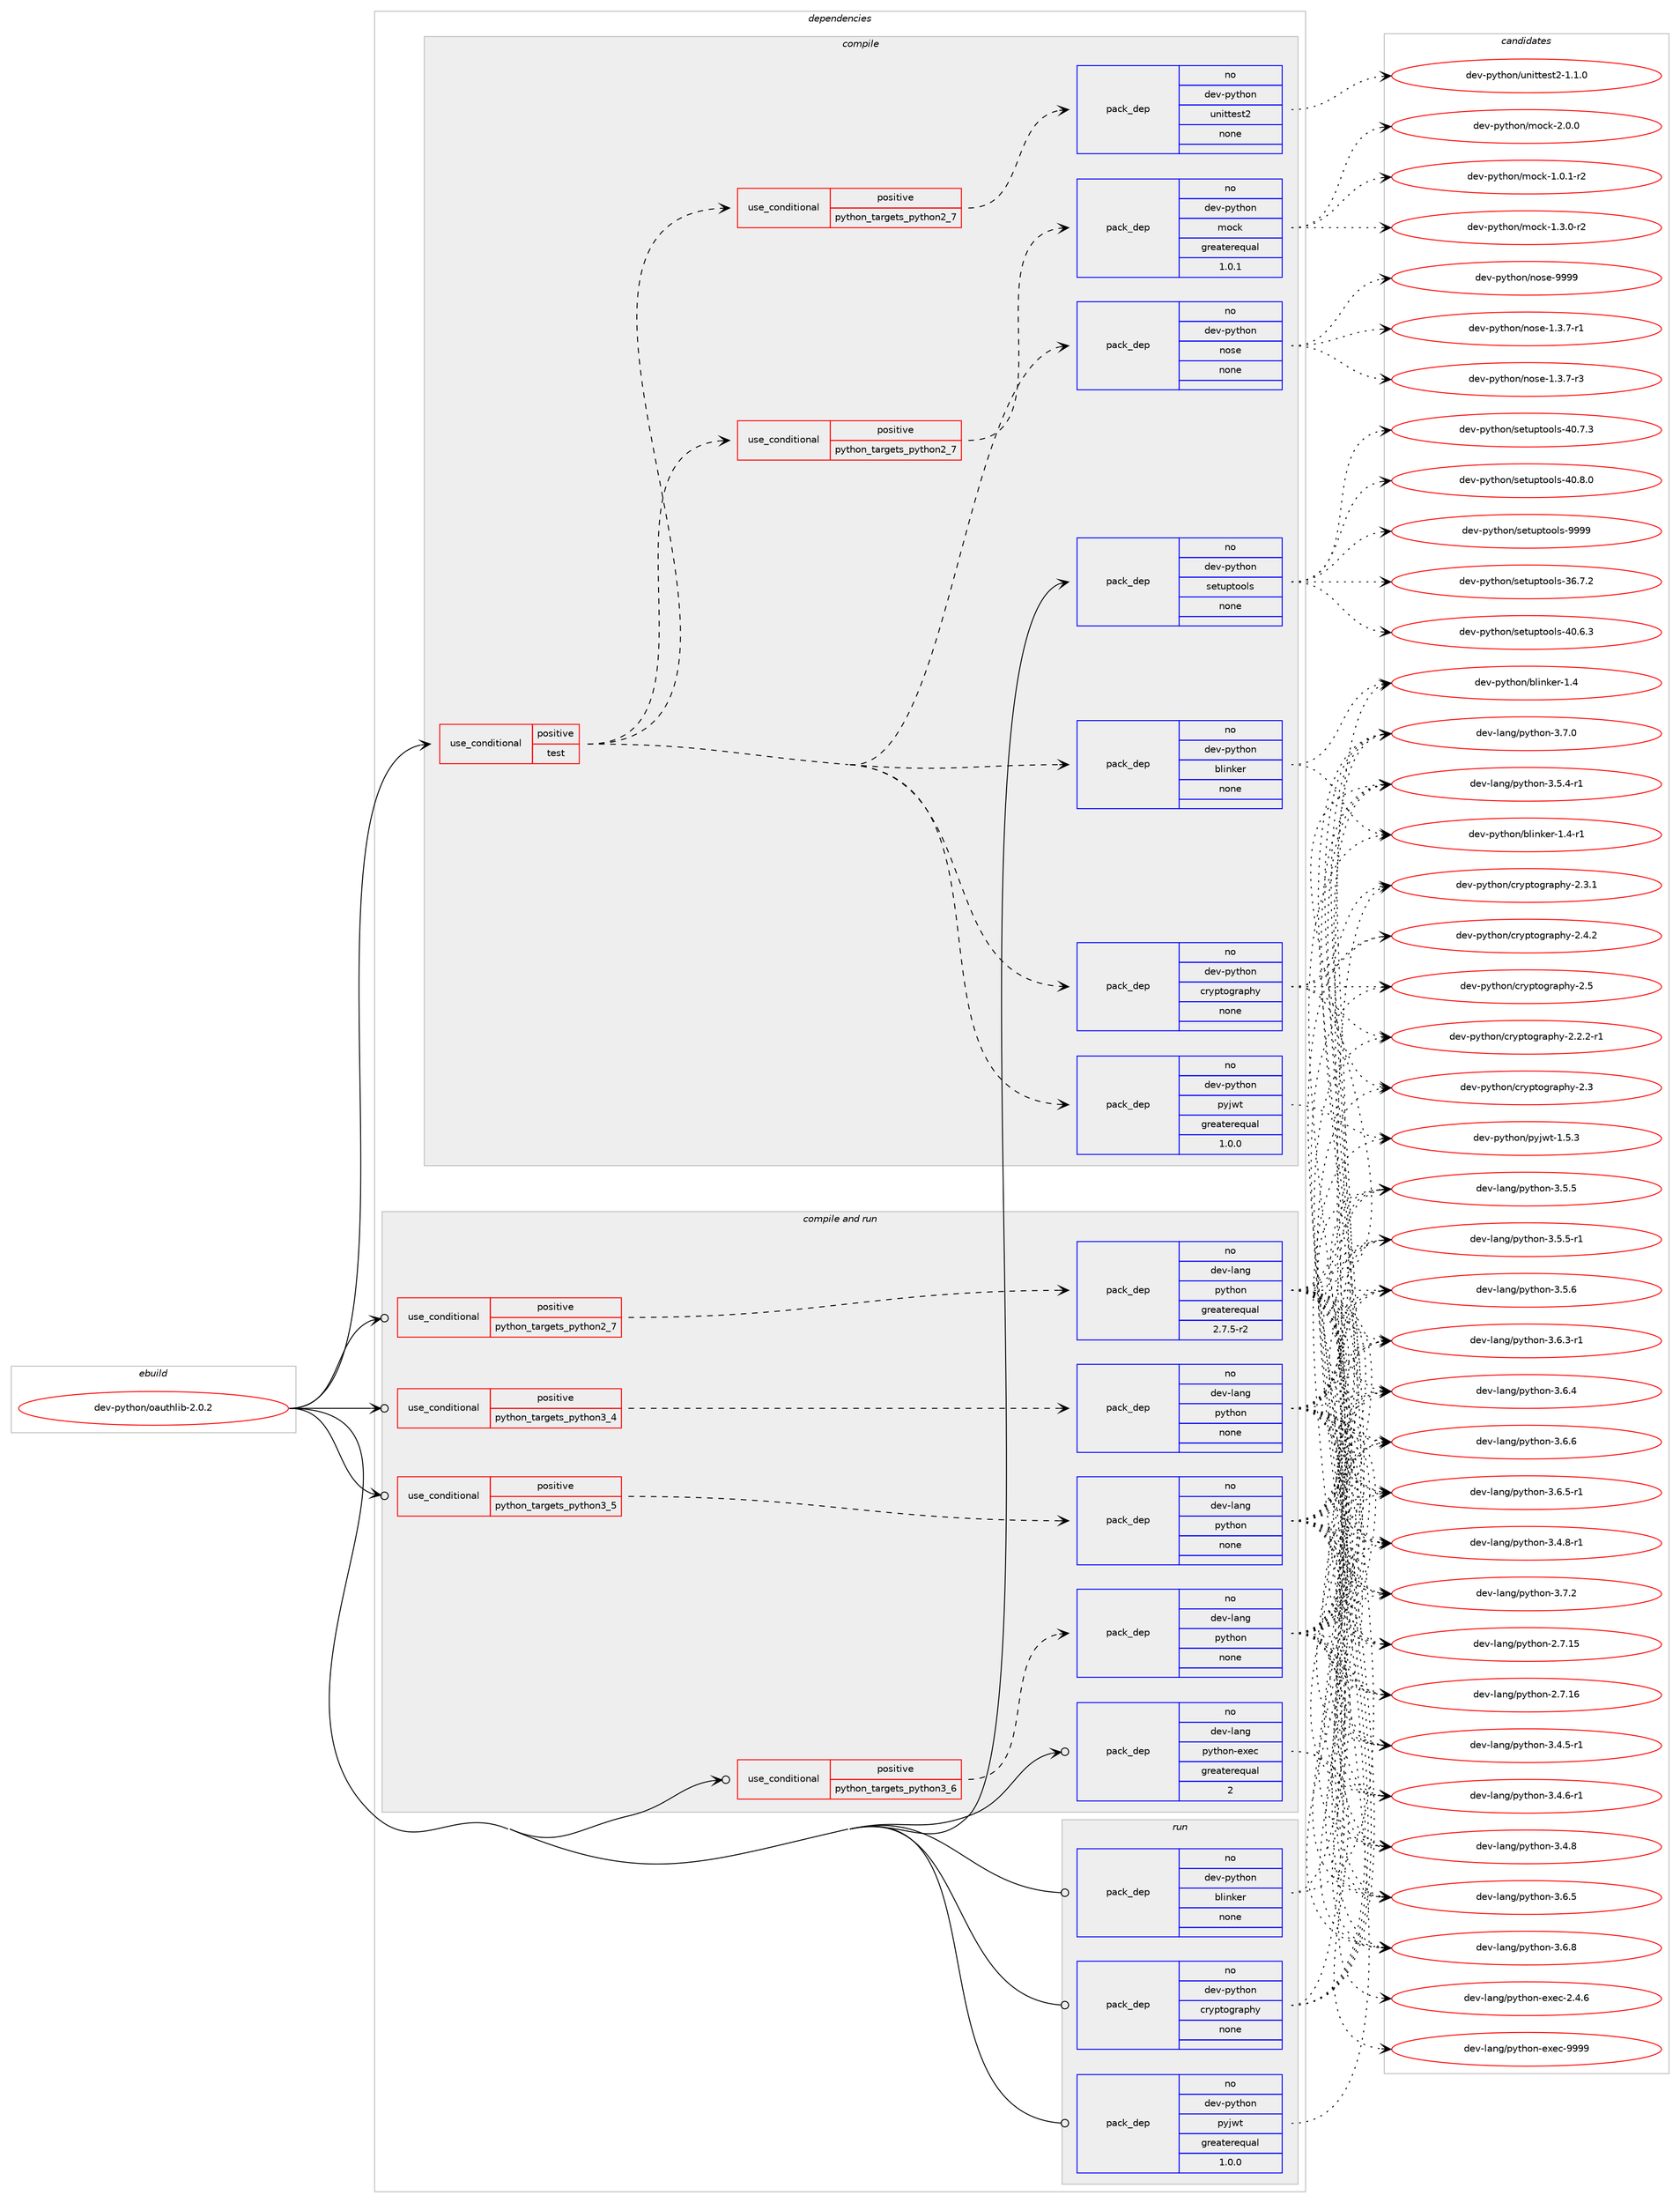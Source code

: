 digraph prolog {

# *************
# Graph options
# *************

newrank=true;
concentrate=true;
compound=true;
graph [rankdir=LR,fontname=Helvetica,fontsize=10,ranksep=1.5];#, ranksep=2.5, nodesep=0.2];
edge  [arrowhead=vee];
node  [fontname=Helvetica,fontsize=10];

# **********
# The ebuild
# **********

subgraph cluster_leftcol {
color=gray;
rank=same;
label=<<i>ebuild</i>>;
id [label="dev-python/oauthlib-2.0.2", color=red, width=4, href="../dev-python/oauthlib-2.0.2.svg"];
}

# ****************
# The dependencies
# ****************

subgraph cluster_midcol {
color=gray;
label=<<i>dependencies</i>>;
subgraph cluster_compile {
fillcolor="#eeeeee";
style=filled;
label=<<i>compile</i>>;
subgraph cond378467 {
dependency1421733 [label=<<TABLE BORDER="0" CELLBORDER="1" CELLSPACING="0" CELLPADDING="4"><TR><TD ROWSPAN="3" CELLPADDING="10">use_conditional</TD></TR><TR><TD>positive</TD></TR><TR><TD>test</TD></TR></TABLE>>, shape=none, color=red];
subgraph pack1019989 {
dependency1421734 [label=<<TABLE BORDER="0" CELLBORDER="1" CELLSPACING="0" CELLPADDING="4" WIDTH="220"><TR><TD ROWSPAN="6" CELLPADDING="30">pack_dep</TD></TR><TR><TD WIDTH="110">no</TD></TR><TR><TD>dev-python</TD></TR><TR><TD>pyjwt</TD></TR><TR><TD>greaterequal</TD></TR><TR><TD>1.0.0</TD></TR></TABLE>>, shape=none, color=blue];
}
dependency1421733:e -> dependency1421734:w [weight=20,style="dashed",arrowhead="vee"];
subgraph pack1019990 {
dependency1421735 [label=<<TABLE BORDER="0" CELLBORDER="1" CELLSPACING="0" CELLPADDING="4" WIDTH="220"><TR><TD ROWSPAN="6" CELLPADDING="30">pack_dep</TD></TR><TR><TD WIDTH="110">no</TD></TR><TR><TD>dev-python</TD></TR><TR><TD>blinker</TD></TR><TR><TD>none</TD></TR><TR><TD></TD></TR></TABLE>>, shape=none, color=blue];
}
dependency1421733:e -> dependency1421735:w [weight=20,style="dashed",arrowhead="vee"];
subgraph pack1019991 {
dependency1421736 [label=<<TABLE BORDER="0" CELLBORDER="1" CELLSPACING="0" CELLPADDING="4" WIDTH="220"><TR><TD ROWSPAN="6" CELLPADDING="30">pack_dep</TD></TR><TR><TD WIDTH="110">no</TD></TR><TR><TD>dev-python</TD></TR><TR><TD>cryptography</TD></TR><TR><TD>none</TD></TR><TR><TD></TD></TR></TABLE>>, shape=none, color=blue];
}
dependency1421733:e -> dependency1421736:w [weight=20,style="dashed",arrowhead="vee"];
subgraph pack1019992 {
dependency1421737 [label=<<TABLE BORDER="0" CELLBORDER="1" CELLSPACING="0" CELLPADDING="4" WIDTH="220"><TR><TD ROWSPAN="6" CELLPADDING="30">pack_dep</TD></TR><TR><TD WIDTH="110">no</TD></TR><TR><TD>dev-python</TD></TR><TR><TD>nose</TD></TR><TR><TD>none</TD></TR><TR><TD></TD></TR></TABLE>>, shape=none, color=blue];
}
dependency1421733:e -> dependency1421737:w [weight=20,style="dashed",arrowhead="vee"];
subgraph cond378468 {
dependency1421738 [label=<<TABLE BORDER="0" CELLBORDER="1" CELLSPACING="0" CELLPADDING="4"><TR><TD ROWSPAN="3" CELLPADDING="10">use_conditional</TD></TR><TR><TD>positive</TD></TR><TR><TD>python_targets_python2_7</TD></TR></TABLE>>, shape=none, color=red];
subgraph pack1019993 {
dependency1421739 [label=<<TABLE BORDER="0" CELLBORDER="1" CELLSPACING="0" CELLPADDING="4" WIDTH="220"><TR><TD ROWSPAN="6" CELLPADDING="30">pack_dep</TD></TR><TR><TD WIDTH="110">no</TD></TR><TR><TD>dev-python</TD></TR><TR><TD>mock</TD></TR><TR><TD>greaterequal</TD></TR><TR><TD>1.0.1</TD></TR></TABLE>>, shape=none, color=blue];
}
dependency1421738:e -> dependency1421739:w [weight=20,style="dashed",arrowhead="vee"];
}
dependency1421733:e -> dependency1421738:w [weight=20,style="dashed",arrowhead="vee"];
subgraph cond378469 {
dependency1421740 [label=<<TABLE BORDER="0" CELLBORDER="1" CELLSPACING="0" CELLPADDING="4"><TR><TD ROWSPAN="3" CELLPADDING="10">use_conditional</TD></TR><TR><TD>positive</TD></TR><TR><TD>python_targets_python2_7</TD></TR></TABLE>>, shape=none, color=red];
subgraph pack1019994 {
dependency1421741 [label=<<TABLE BORDER="0" CELLBORDER="1" CELLSPACING="0" CELLPADDING="4" WIDTH="220"><TR><TD ROWSPAN="6" CELLPADDING="30">pack_dep</TD></TR><TR><TD WIDTH="110">no</TD></TR><TR><TD>dev-python</TD></TR><TR><TD>unittest2</TD></TR><TR><TD>none</TD></TR><TR><TD></TD></TR></TABLE>>, shape=none, color=blue];
}
dependency1421740:e -> dependency1421741:w [weight=20,style="dashed",arrowhead="vee"];
}
dependency1421733:e -> dependency1421740:w [weight=20,style="dashed",arrowhead="vee"];
}
id:e -> dependency1421733:w [weight=20,style="solid",arrowhead="vee"];
subgraph pack1019995 {
dependency1421742 [label=<<TABLE BORDER="0" CELLBORDER="1" CELLSPACING="0" CELLPADDING="4" WIDTH="220"><TR><TD ROWSPAN="6" CELLPADDING="30">pack_dep</TD></TR><TR><TD WIDTH="110">no</TD></TR><TR><TD>dev-python</TD></TR><TR><TD>setuptools</TD></TR><TR><TD>none</TD></TR><TR><TD></TD></TR></TABLE>>, shape=none, color=blue];
}
id:e -> dependency1421742:w [weight=20,style="solid",arrowhead="vee"];
}
subgraph cluster_compileandrun {
fillcolor="#eeeeee";
style=filled;
label=<<i>compile and run</i>>;
subgraph cond378470 {
dependency1421743 [label=<<TABLE BORDER="0" CELLBORDER="1" CELLSPACING="0" CELLPADDING="4"><TR><TD ROWSPAN="3" CELLPADDING="10">use_conditional</TD></TR><TR><TD>positive</TD></TR><TR><TD>python_targets_python2_7</TD></TR></TABLE>>, shape=none, color=red];
subgraph pack1019996 {
dependency1421744 [label=<<TABLE BORDER="0" CELLBORDER="1" CELLSPACING="0" CELLPADDING="4" WIDTH="220"><TR><TD ROWSPAN="6" CELLPADDING="30">pack_dep</TD></TR><TR><TD WIDTH="110">no</TD></TR><TR><TD>dev-lang</TD></TR><TR><TD>python</TD></TR><TR><TD>greaterequal</TD></TR><TR><TD>2.7.5-r2</TD></TR></TABLE>>, shape=none, color=blue];
}
dependency1421743:e -> dependency1421744:w [weight=20,style="dashed",arrowhead="vee"];
}
id:e -> dependency1421743:w [weight=20,style="solid",arrowhead="odotvee"];
subgraph cond378471 {
dependency1421745 [label=<<TABLE BORDER="0" CELLBORDER="1" CELLSPACING="0" CELLPADDING="4"><TR><TD ROWSPAN="3" CELLPADDING="10">use_conditional</TD></TR><TR><TD>positive</TD></TR><TR><TD>python_targets_python3_4</TD></TR></TABLE>>, shape=none, color=red];
subgraph pack1019997 {
dependency1421746 [label=<<TABLE BORDER="0" CELLBORDER="1" CELLSPACING="0" CELLPADDING="4" WIDTH="220"><TR><TD ROWSPAN="6" CELLPADDING="30">pack_dep</TD></TR><TR><TD WIDTH="110">no</TD></TR><TR><TD>dev-lang</TD></TR><TR><TD>python</TD></TR><TR><TD>none</TD></TR><TR><TD></TD></TR></TABLE>>, shape=none, color=blue];
}
dependency1421745:e -> dependency1421746:w [weight=20,style="dashed",arrowhead="vee"];
}
id:e -> dependency1421745:w [weight=20,style="solid",arrowhead="odotvee"];
subgraph cond378472 {
dependency1421747 [label=<<TABLE BORDER="0" CELLBORDER="1" CELLSPACING="0" CELLPADDING="4"><TR><TD ROWSPAN="3" CELLPADDING="10">use_conditional</TD></TR><TR><TD>positive</TD></TR><TR><TD>python_targets_python3_5</TD></TR></TABLE>>, shape=none, color=red];
subgraph pack1019998 {
dependency1421748 [label=<<TABLE BORDER="0" CELLBORDER="1" CELLSPACING="0" CELLPADDING="4" WIDTH="220"><TR><TD ROWSPAN="6" CELLPADDING="30">pack_dep</TD></TR><TR><TD WIDTH="110">no</TD></TR><TR><TD>dev-lang</TD></TR><TR><TD>python</TD></TR><TR><TD>none</TD></TR><TR><TD></TD></TR></TABLE>>, shape=none, color=blue];
}
dependency1421747:e -> dependency1421748:w [weight=20,style="dashed",arrowhead="vee"];
}
id:e -> dependency1421747:w [weight=20,style="solid",arrowhead="odotvee"];
subgraph cond378473 {
dependency1421749 [label=<<TABLE BORDER="0" CELLBORDER="1" CELLSPACING="0" CELLPADDING="4"><TR><TD ROWSPAN="3" CELLPADDING="10">use_conditional</TD></TR><TR><TD>positive</TD></TR><TR><TD>python_targets_python3_6</TD></TR></TABLE>>, shape=none, color=red];
subgraph pack1019999 {
dependency1421750 [label=<<TABLE BORDER="0" CELLBORDER="1" CELLSPACING="0" CELLPADDING="4" WIDTH="220"><TR><TD ROWSPAN="6" CELLPADDING="30">pack_dep</TD></TR><TR><TD WIDTH="110">no</TD></TR><TR><TD>dev-lang</TD></TR><TR><TD>python</TD></TR><TR><TD>none</TD></TR><TR><TD></TD></TR></TABLE>>, shape=none, color=blue];
}
dependency1421749:e -> dependency1421750:w [weight=20,style="dashed",arrowhead="vee"];
}
id:e -> dependency1421749:w [weight=20,style="solid",arrowhead="odotvee"];
subgraph pack1020000 {
dependency1421751 [label=<<TABLE BORDER="0" CELLBORDER="1" CELLSPACING="0" CELLPADDING="4" WIDTH="220"><TR><TD ROWSPAN="6" CELLPADDING="30">pack_dep</TD></TR><TR><TD WIDTH="110">no</TD></TR><TR><TD>dev-lang</TD></TR><TR><TD>python-exec</TD></TR><TR><TD>greaterequal</TD></TR><TR><TD>2</TD></TR></TABLE>>, shape=none, color=blue];
}
id:e -> dependency1421751:w [weight=20,style="solid",arrowhead="odotvee"];
}
subgraph cluster_run {
fillcolor="#eeeeee";
style=filled;
label=<<i>run</i>>;
subgraph pack1020001 {
dependency1421752 [label=<<TABLE BORDER="0" CELLBORDER="1" CELLSPACING="0" CELLPADDING="4" WIDTH="220"><TR><TD ROWSPAN="6" CELLPADDING="30">pack_dep</TD></TR><TR><TD WIDTH="110">no</TD></TR><TR><TD>dev-python</TD></TR><TR><TD>blinker</TD></TR><TR><TD>none</TD></TR><TR><TD></TD></TR></TABLE>>, shape=none, color=blue];
}
id:e -> dependency1421752:w [weight=20,style="solid",arrowhead="odot"];
subgraph pack1020002 {
dependency1421753 [label=<<TABLE BORDER="0" CELLBORDER="1" CELLSPACING="0" CELLPADDING="4" WIDTH="220"><TR><TD ROWSPAN="6" CELLPADDING="30">pack_dep</TD></TR><TR><TD WIDTH="110">no</TD></TR><TR><TD>dev-python</TD></TR><TR><TD>cryptography</TD></TR><TR><TD>none</TD></TR><TR><TD></TD></TR></TABLE>>, shape=none, color=blue];
}
id:e -> dependency1421753:w [weight=20,style="solid",arrowhead="odot"];
subgraph pack1020003 {
dependency1421754 [label=<<TABLE BORDER="0" CELLBORDER="1" CELLSPACING="0" CELLPADDING="4" WIDTH="220"><TR><TD ROWSPAN="6" CELLPADDING="30">pack_dep</TD></TR><TR><TD WIDTH="110">no</TD></TR><TR><TD>dev-python</TD></TR><TR><TD>pyjwt</TD></TR><TR><TD>greaterequal</TD></TR><TR><TD>1.0.0</TD></TR></TABLE>>, shape=none, color=blue];
}
id:e -> dependency1421754:w [weight=20,style="solid",arrowhead="odot"];
}
}

# **************
# The candidates
# **************

subgraph cluster_choices {
rank=same;
color=gray;
label=<<i>candidates</i>>;

subgraph choice1019989 {
color=black;
nodesep=1;
choice1001011184511212111610411111047112121106119116454946534651 [label="dev-python/pyjwt-1.5.3", color=red, width=4,href="../dev-python/pyjwt-1.5.3.svg"];
dependency1421734:e -> choice1001011184511212111610411111047112121106119116454946534651:w [style=dotted,weight="100"];
}
subgraph choice1019990 {
color=black;
nodesep=1;
choice10010111845112121116104111110479810810511010710111445494652 [label="dev-python/blinker-1.4", color=red, width=4,href="../dev-python/blinker-1.4.svg"];
choice100101118451121211161041111104798108105110107101114454946524511449 [label="dev-python/blinker-1.4-r1", color=red, width=4,href="../dev-python/blinker-1.4-r1.svg"];
dependency1421735:e -> choice10010111845112121116104111110479810810511010710111445494652:w [style=dotted,weight="100"];
dependency1421735:e -> choice100101118451121211161041111104798108105110107101114454946524511449:w [style=dotted,weight="100"];
}
subgraph choice1019991 {
color=black;
nodesep=1;
choice100101118451121211161041111104799114121112116111103114971121041214550465046504511449 [label="dev-python/cryptography-2.2.2-r1", color=red, width=4,href="../dev-python/cryptography-2.2.2-r1.svg"];
choice1001011184511212111610411111047991141211121161111031149711210412145504651 [label="dev-python/cryptography-2.3", color=red, width=4,href="../dev-python/cryptography-2.3.svg"];
choice10010111845112121116104111110479911412111211611110311497112104121455046514649 [label="dev-python/cryptography-2.3.1", color=red, width=4,href="../dev-python/cryptography-2.3.1.svg"];
choice10010111845112121116104111110479911412111211611110311497112104121455046524650 [label="dev-python/cryptography-2.4.2", color=red, width=4,href="../dev-python/cryptography-2.4.2.svg"];
choice1001011184511212111610411111047991141211121161111031149711210412145504653 [label="dev-python/cryptography-2.5", color=red, width=4,href="../dev-python/cryptography-2.5.svg"];
dependency1421736:e -> choice100101118451121211161041111104799114121112116111103114971121041214550465046504511449:w [style=dotted,weight="100"];
dependency1421736:e -> choice1001011184511212111610411111047991141211121161111031149711210412145504651:w [style=dotted,weight="100"];
dependency1421736:e -> choice10010111845112121116104111110479911412111211611110311497112104121455046514649:w [style=dotted,weight="100"];
dependency1421736:e -> choice10010111845112121116104111110479911412111211611110311497112104121455046524650:w [style=dotted,weight="100"];
dependency1421736:e -> choice1001011184511212111610411111047991141211121161111031149711210412145504653:w [style=dotted,weight="100"];
}
subgraph choice1019992 {
color=black;
nodesep=1;
choice10010111845112121116104111110471101111151014549465146554511449 [label="dev-python/nose-1.3.7-r1", color=red, width=4,href="../dev-python/nose-1.3.7-r1.svg"];
choice10010111845112121116104111110471101111151014549465146554511451 [label="dev-python/nose-1.3.7-r3", color=red, width=4,href="../dev-python/nose-1.3.7-r3.svg"];
choice10010111845112121116104111110471101111151014557575757 [label="dev-python/nose-9999", color=red, width=4,href="../dev-python/nose-9999.svg"];
dependency1421737:e -> choice10010111845112121116104111110471101111151014549465146554511449:w [style=dotted,weight="100"];
dependency1421737:e -> choice10010111845112121116104111110471101111151014549465146554511451:w [style=dotted,weight="100"];
dependency1421737:e -> choice10010111845112121116104111110471101111151014557575757:w [style=dotted,weight="100"];
}
subgraph choice1019993 {
color=black;
nodesep=1;
choice1001011184511212111610411111047109111991074549464846494511450 [label="dev-python/mock-1.0.1-r2", color=red, width=4,href="../dev-python/mock-1.0.1-r2.svg"];
choice1001011184511212111610411111047109111991074549465146484511450 [label="dev-python/mock-1.3.0-r2", color=red, width=4,href="../dev-python/mock-1.3.0-r2.svg"];
choice100101118451121211161041111104710911199107455046484648 [label="dev-python/mock-2.0.0", color=red, width=4,href="../dev-python/mock-2.0.0.svg"];
dependency1421739:e -> choice1001011184511212111610411111047109111991074549464846494511450:w [style=dotted,weight="100"];
dependency1421739:e -> choice1001011184511212111610411111047109111991074549465146484511450:w [style=dotted,weight="100"];
dependency1421739:e -> choice100101118451121211161041111104710911199107455046484648:w [style=dotted,weight="100"];
}
subgraph choice1019994 {
color=black;
nodesep=1;
choice100101118451121211161041111104711711010511611610111511650454946494648 [label="dev-python/unittest2-1.1.0", color=red, width=4,href="../dev-python/unittest2-1.1.0.svg"];
dependency1421741:e -> choice100101118451121211161041111104711711010511611610111511650454946494648:w [style=dotted,weight="100"];
}
subgraph choice1019995 {
color=black;
nodesep=1;
choice100101118451121211161041111104711510111611711211611111110811545515446554650 [label="dev-python/setuptools-36.7.2", color=red, width=4,href="../dev-python/setuptools-36.7.2.svg"];
choice100101118451121211161041111104711510111611711211611111110811545524846544651 [label="dev-python/setuptools-40.6.3", color=red, width=4,href="../dev-python/setuptools-40.6.3.svg"];
choice100101118451121211161041111104711510111611711211611111110811545524846554651 [label="dev-python/setuptools-40.7.3", color=red, width=4,href="../dev-python/setuptools-40.7.3.svg"];
choice100101118451121211161041111104711510111611711211611111110811545524846564648 [label="dev-python/setuptools-40.8.0", color=red, width=4,href="../dev-python/setuptools-40.8.0.svg"];
choice10010111845112121116104111110471151011161171121161111111081154557575757 [label="dev-python/setuptools-9999", color=red, width=4,href="../dev-python/setuptools-9999.svg"];
dependency1421742:e -> choice100101118451121211161041111104711510111611711211611111110811545515446554650:w [style=dotted,weight="100"];
dependency1421742:e -> choice100101118451121211161041111104711510111611711211611111110811545524846544651:w [style=dotted,weight="100"];
dependency1421742:e -> choice100101118451121211161041111104711510111611711211611111110811545524846554651:w [style=dotted,weight="100"];
dependency1421742:e -> choice100101118451121211161041111104711510111611711211611111110811545524846564648:w [style=dotted,weight="100"];
dependency1421742:e -> choice10010111845112121116104111110471151011161171121161111111081154557575757:w [style=dotted,weight="100"];
}
subgraph choice1019996 {
color=black;
nodesep=1;
choice10010111845108971101034711212111610411111045504655464953 [label="dev-lang/python-2.7.15", color=red, width=4,href="../dev-lang/python-2.7.15.svg"];
choice10010111845108971101034711212111610411111045504655464954 [label="dev-lang/python-2.7.16", color=red, width=4,href="../dev-lang/python-2.7.16.svg"];
choice1001011184510897110103471121211161041111104551465246534511449 [label="dev-lang/python-3.4.5-r1", color=red, width=4,href="../dev-lang/python-3.4.5-r1.svg"];
choice1001011184510897110103471121211161041111104551465246544511449 [label="dev-lang/python-3.4.6-r1", color=red, width=4,href="../dev-lang/python-3.4.6-r1.svg"];
choice100101118451089711010347112121116104111110455146524656 [label="dev-lang/python-3.4.8", color=red, width=4,href="../dev-lang/python-3.4.8.svg"];
choice1001011184510897110103471121211161041111104551465246564511449 [label="dev-lang/python-3.4.8-r1", color=red, width=4,href="../dev-lang/python-3.4.8-r1.svg"];
choice1001011184510897110103471121211161041111104551465346524511449 [label="dev-lang/python-3.5.4-r1", color=red, width=4,href="../dev-lang/python-3.5.4-r1.svg"];
choice100101118451089711010347112121116104111110455146534653 [label="dev-lang/python-3.5.5", color=red, width=4,href="../dev-lang/python-3.5.5.svg"];
choice1001011184510897110103471121211161041111104551465346534511449 [label="dev-lang/python-3.5.5-r1", color=red, width=4,href="../dev-lang/python-3.5.5-r1.svg"];
choice100101118451089711010347112121116104111110455146534654 [label="dev-lang/python-3.5.6", color=red, width=4,href="../dev-lang/python-3.5.6.svg"];
choice1001011184510897110103471121211161041111104551465446514511449 [label="dev-lang/python-3.6.3-r1", color=red, width=4,href="../dev-lang/python-3.6.3-r1.svg"];
choice100101118451089711010347112121116104111110455146544652 [label="dev-lang/python-3.6.4", color=red, width=4,href="../dev-lang/python-3.6.4.svg"];
choice100101118451089711010347112121116104111110455146544653 [label="dev-lang/python-3.6.5", color=red, width=4,href="../dev-lang/python-3.6.5.svg"];
choice1001011184510897110103471121211161041111104551465446534511449 [label="dev-lang/python-3.6.5-r1", color=red, width=4,href="../dev-lang/python-3.6.5-r1.svg"];
choice100101118451089711010347112121116104111110455146544654 [label="dev-lang/python-3.6.6", color=red, width=4,href="../dev-lang/python-3.6.6.svg"];
choice100101118451089711010347112121116104111110455146544656 [label="dev-lang/python-3.6.8", color=red, width=4,href="../dev-lang/python-3.6.8.svg"];
choice100101118451089711010347112121116104111110455146554648 [label="dev-lang/python-3.7.0", color=red, width=4,href="../dev-lang/python-3.7.0.svg"];
choice100101118451089711010347112121116104111110455146554650 [label="dev-lang/python-3.7.2", color=red, width=4,href="../dev-lang/python-3.7.2.svg"];
dependency1421744:e -> choice10010111845108971101034711212111610411111045504655464953:w [style=dotted,weight="100"];
dependency1421744:e -> choice10010111845108971101034711212111610411111045504655464954:w [style=dotted,weight="100"];
dependency1421744:e -> choice1001011184510897110103471121211161041111104551465246534511449:w [style=dotted,weight="100"];
dependency1421744:e -> choice1001011184510897110103471121211161041111104551465246544511449:w [style=dotted,weight="100"];
dependency1421744:e -> choice100101118451089711010347112121116104111110455146524656:w [style=dotted,weight="100"];
dependency1421744:e -> choice1001011184510897110103471121211161041111104551465246564511449:w [style=dotted,weight="100"];
dependency1421744:e -> choice1001011184510897110103471121211161041111104551465346524511449:w [style=dotted,weight="100"];
dependency1421744:e -> choice100101118451089711010347112121116104111110455146534653:w [style=dotted,weight="100"];
dependency1421744:e -> choice1001011184510897110103471121211161041111104551465346534511449:w [style=dotted,weight="100"];
dependency1421744:e -> choice100101118451089711010347112121116104111110455146534654:w [style=dotted,weight="100"];
dependency1421744:e -> choice1001011184510897110103471121211161041111104551465446514511449:w [style=dotted,weight="100"];
dependency1421744:e -> choice100101118451089711010347112121116104111110455146544652:w [style=dotted,weight="100"];
dependency1421744:e -> choice100101118451089711010347112121116104111110455146544653:w [style=dotted,weight="100"];
dependency1421744:e -> choice1001011184510897110103471121211161041111104551465446534511449:w [style=dotted,weight="100"];
dependency1421744:e -> choice100101118451089711010347112121116104111110455146544654:w [style=dotted,weight="100"];
dependency1421744:e -> choice100101118451089711010347112121116104111110455146544656:w [style=dotted,weight="100"];
dependency1421744:e -> choice100101118451089711010347112121116104111110455146554648:w [style=dotted,weight="100"];
dependency1421744:e -> choice100101118451089711010347112121116104111110455146554650:w [style=dotted,weight="100"];
}
subgraph choice1019997 {
color=black;
nodesep=1;
choice10010111845108971101034711212111610411111045504655464953 [label="dev-lang/python-2.7.15", color=red, width=4,href="../dev-lang/python-2.7.15.svg"];
choice10010111845108971101034711212111610411111045504655464954 [label="dev-lang/python-2.7.16", color=red, width=4,href="../dev-lang/python-2.7.16.svg"];
choice1001011184510897110103471121211161041111104551465246534511449 [label="dev-lang/python-3.4.5-r1", color=red, width=4,href="../dev-lang/python-3.4.5-r1.svg"];
choice1001011184510897110103471121211161041111104551465246544511449 [label="dev-lang/python-3.4.6-r1", color=red, width=4,href="../dev-lang/python-3.4.6-r1.svg"];
choice100101118451089711010347112121116104111110455146524656 [label="dev-lang/python-3.4.8", color=red, width=4,href="../dev-lang/python-3.4.8.svg"];
choice1001011184510897110103471121211161041111104551465246564511449 [label="dev-lang/python-3.4.8-r1", color=red, width=4,href="../dev-lang/python-3.4.8-r1.svg"];
choice1001011184510897110103471121211161041111104551465346524511449 [label="dev-lang/python-3.5.4-r1", color=red, width=4,href="../dev-lang/python-3.5.4-r1.svg"];
choice100101118451089711010347112121116104111110455146534653 [label="dev-lang/python-3.5.5", color=red, width=4,href="../dev-lang/python-3.5.5.svg"];
choice1001011184510897110103471121211161041111104551465346534511449 [label="dev-lang/python-3.5.5-r1", color=red, width=4,href="../dev-lang/python-3.5.5-r1.svg"];
choice100101118451089711010347112121116104111110455146534654 [label="dev-lang/python-3.5.6", color=red, width=4,href="../dev-lang/python-3.5.6.svg"];
choice1001011184510897110103471121211161041111104551465446514511449 [label="dev-lang/python-3.6.3-r1", color=red, width=4,href="../dev-lang/python-3.6.3-r1.svg"];
choice100101118451089711010347112121116104111110455146544652 [label="dev-lang/python-3.6.4", color=red, width=4,href="../dev-lang/python-3.6.4.svg"];
choice100101118451089711010347112121116104111110455146544653 [label="dev-lang/python-3.6.5", color=red, width=4,href="../dev-lang/python-3.6.5.svg"];
choice1001011184510897110103471121211161041111104551465446534511449 [label="dev-lang/python-3.6.5-r1", color=red, width=4,href="../dev-lang/python-3.6.5-r1.svg"];
choice100101118451089711010347112121116104111110455146544654 [label="dev-lang/python-3.6.6", color=red, width=4,href="../dev-lang/python-3.6.6.svg"];
choice100101118451089711010347112121116104111110455146544656 [label="dev-lang/python-3.6.8", color=red, width=4,href="../dev-lang/python-3.6.8.svg"];
choice100101118451089711010347112121116104111110455146554648 [label="dev-lang/python-3.7.0", color=red, width=4,href="../dev-lang/python-3.7.0.svg"];
choice100101118451089711010347112121116104111110455146554650 [label="dev-lang/python-3.7.2", color=red, width=4,href="../dev-lang/python-3.7.2.svg"];
dependency1421746:e -> choice10010111845108971101034711212111610411111045504655464953:w [style=dotted,weight="100"];
dependency1421746:e -> choice10010111845108971101034711212111610411111045504655464954:w [style=dotted,weight="100"];
dependency1421746:e -> choice1001011184510897110103471121211161041111104551465246534511449:w [style=dotted,weight="100"];
dependency1421746:e -> choice1001011184510897110103471121211161041111104551465246544511449:w [style=dotted,weight="100"];
dependency1421746:e -> choice100101118451089711010347112121116104111110455146524656:w [style=dotted,weight="100"];
dependency1421746:e -> choice1001011184510897110103471121211161041111104551465246564511449:w [style=dotted,weight="100"];
dependency1421746:e -> choice1001011184510897110103471121211161041111104551465346524511449:w [style=dotted,weight="100"];
dependency1421746:e -> choice100101118451089711010347112121116104111110455146534653:w [style=dotted,weight="100"];
dependency1421746:e -> choice1001011184510897110103471121211161041111104551465346534511449:w [style=dotted,weight="100"];
dependency1421746:e -> choice100101118451089711010347112121116104111110455146534654:w [style=dotted,weight="100"];
dependency1421746:e -> choice1001011184510897110103471121211161041111104551465446514511449:w [style=dotted,weight="100"];
dependency1421746:e -> choice100101118451089711010347112121116104111110455146544652:w [style=dotted,weight="100"];
dependency1421746:e -> choice100101118451089711010347112121116104111110455146544653:w [style=dotted,weight="100"];
dependency1421746:e -> choice1001011184510897110103471121211161041111104551465446534511449:w [style=dotted,weight="100"];
dependency1421746:e -> choice100101118451089711010347112121116104111110455146544654:w [style=dotted,weight="100"];
dependency1421746:e -> choice100101118451089711010347112121116104111110455146544656:w [style=dotted,weight="100"];
dependency1421746:e -> choice100101118451089711010347112121116104111110455146554648:w [style=dotted,weight="100"];
dependency1421746:e -> choice100101118451089711010347112121116104111110455146554650:w [style=dotted,weight="100"];
}
subgraph choice1019998 {
color=black;
nodesep=1;
choice10010111845108971101034711212111610411111045504655464953 [label="dev-lang/python-2.7.15", color=red, width=4,href="../dev-lang/python-2.7.15.svg"];
choice10010111845108971101034711212111610411111045504655464954 [label="dev-lang/python-2.7.16", color=red, width=4,href="../dev-lang/python-2.7.16.svg"];
choice1001011184510897110103471121211161041111104551465246534511449 [label="dev-lang/python-3.4.5-r1", color=red, width=4,href="../dev-lang/python-3.4.5-r1.svg"];
choice1001011184510897110103471121211161041111104551465246544511449 [label="dev-lang/python-3.4.6-r1", color=red, width=4,href="../dev-lang/python-3.4.6-r1.svg"];
choice100101118451089711010347112121116104111110455146524656 [label="dev-lang/python-3.4.8", color=red, width=4,href="../dev-lang/python-3.4.8.svg"];
choice1001011184510897110103471121211161041111104551465246564511449 [label="dev-lang/python-3.4.8-r1", color=red, width=4,href="../dev-lang/python-3.4.8-r1.svg"];
choice1001011184510897110103471121211161041111104551465346524511449 [label="dev-lang/python-3.5.4-r1", color=red, width=4,href="../dev-lang/python-3.5.4-r1.svg"];
choice100101118451089711010347112121116104111110455146534653 [label="dev-lang/python-3.5.5", color=red, width=4,href="../dev-lang/python-3.5.5.svg"];
choice1001011184510897110103471121211161041111104551465346534511449 [label="dev-lang/python-3.5.5-r1", color=red, width=4,href="../dev-lang/python-3.5.5-r1.svg"];
choice100101118451089711010347112121116104111110455146534654 [label="dev-lang/python-3.5.6", color=red, width=4,href="../dev-lang/python-3.5.6.svg"];
choice1001011184510897110103471121211161041111104551465446514511449 [label="dev-lang/python-3.6.3-r1", color=red, width=4,href="../dev-lang/python-3.6.3-r1.svg"];
choice100101118451089711010347112121116104111110455146544652 [label="dev-lang/python-3.6.4", color=red, width=4,href="../dev-lang/python-3.6.4.svg"];
choice100101118451089711010347112121116104111110455146544653 [label="dev-lang/python-3.6.5", color=red, width=4,href="../dev-lang/python-3.6.5.svg"];
choice1001011184510897110103471121211161041111104551465446534511449 [label="dev-lang/python-3.6.5-r1", color=red, width=4,href="../dev-lang/python-3.6.5-r1.svg"];
choice100101118451089711010347112121116104111110455146544654 [label="dev-lang/python-3.6.6", color=red, width=4,href="../dev-lang/python-3.6.6.svg"];
choice100101118451089711010347112121116104111110455146544656 [label="dev-lang/python-3.6.8", color=red, width=4,href="../dev-lang/python-3.6.8.svg"];
choice100101118451089711010347112121116104111110455146554648 [label="dev-lang/python-3.7.0", color=red, width=4,href="../dev-lang/python-3.7.0.svg"];
choice100101118451089711010347112121116104111110455146554650 [label="dev-lang/python-3.7.2", color=red, width=4,href="../dev-lang/python-3.7.2.svg"];
dependency1421748:e -> choice10010111845108971101034711212111610411111045504655464953:w [style=dotted,weight="100"];
dependency1421748:e -> choice10010111845108971101034711212111610411111045504655464954:w [style=dotted,weight="100"];
dependency1421748:e -> choice1001011184510897110103471121211161041111104551465246534511449:w [style=dotted,weight="100"];
dependency1421748:e -> choice1001011184510897110103471121211161041111104551465246544511449:w [style=dotted,weight="100"];
dependency1421748:e -> choice100101118451089711010347112121116104111110455146524656:w [style=dotted,weight="100"];
dependency1421748:e -> choice1001011184510897110103471121211161041111104551465246564511449:w [style=dotted,weight="100"];
dependency1421748:e -> choice1001011184510897110103471121211161041111104551465346524511449:w [style=dotted,weight="100"];
dependency1421748:e -> choice100101118451089711010347112121116104111110455146534653:w [style=dotted,weight="100"];
dependency1421748:e -> choice1001011184510897110103471121211161041111104551465346534511449:w [style=dotted,weight="100"];
dependency1421748:e -> choice100101118451089711010347112121116104111110455146534654:w [style=dotted,weight="100"];
dependency1421748:e -> choice1001011184510897110103471121211161041111104551465446514511449:w [style=dotted,weight="100"];
dependency1421748:e -> choice100101118451089711010347112121116104111110455146544652:w [style=dotted,weight="100"];
dependency1421748:e -> choice100101118451089711010347112121116104111110455146544653:w [style=dotted,weight="100"];
dependency1421748:e -> choice1001011184510897110103471121211161041111104551465446534511449:w [style=dotted,weight="100"];
dependency1421748:e -> choice100101118451089711010347112121116104111110455146544654:w [style=dotted,weight="100"];
dependency1421748:e -> choice100101118451089711010347112121116104111110455146544656:w [style=dotted,weight="100"];
dependency1421748:e -> choice100101118451089711010347112121116104111110455146554648:w [style=dotted,weight="100"];
dependency1421748:e -> choice100101118451089711010347112121116104111110455146554650:w [style=dotted,weight="100"];
}
subgraph choice1019999 {
color=black;
nodesep=1;
choice10010111845108971101034711212111610411111045504655464953 [label="dev-lang/python-2.7.15", color=red, width=4,href="../dev-lang/python-2.7.15.svg"];
choice10010111845108971101034711212111610411111045504655464954 [label="dev-lang/python-2.7.16", color=red, width=4,href="../dev-lang/python-2.7.16.svg"];
choice1001011184510897110103471121211161041111104551465246534511449 [label="dev-lang/python-3.4.5-r1", color=red, width=4,href="../dev-lang/python-3.4.5-r1.svg"];
choice1001011184510897110103471121211161041111104551465246544511449 [label="dev-lang/python-3.4.6-r1", color=red, width=4,href="../dev-lang/python-3.4.6-r1.svg"];
choice100101118451089711010347112121116104111110455146524656 [label="dev-lang/python-3.4.8", color=red, width=4,href="../dev-lang/python-3.4.8.svg"];
choice1001011184510897110103471121211161041111104551465246564511449 [label="dev-lang/python-3.4.8-r1", color=red, width=4,href="../dev-lang/python-3.4.8-r1.svg"];
choice1001011184510897110103471121211161041111104551465346524511449 [label="dev-lang/python-3.5.4-r1", color=red, width=4,href="../dev-lang/python-3.5.4-r1.svg"];
choice100101118451089711010347112121116104111110455146534653 [label="dev-lang/python-3.5.5", color=red, width=4,href="../dev-lang/python-3.5.5.svg"];
choice1001011184510897110103471121211161041111104551465346534511449 [label="dev-lang/python-3.5.5-r1", color=red, width=4,href="../dev-lang/python-3.5.5-r1.svg"];
choice100101118451089711010347112121116104111110455146534654 [label="dev-lang/python-3.5.6", color=red, width=4,href="../dev-lang/python-3.5.6.svg"];
choice1001011184510897110103471121211161041111104551465446514511449 [label="dev-lang/python-3.6.3-r1", color=red, width=4,href="../dev-lang/python-3.6.3-r1.svg"];
choice100101118451089711010347112121116104111110455146544652 [label="dev-lang/python-3.6.4", color=red, width=4,href="../dev-lang/python-3.6.4.svg"];
choice100101118451089711010347112121116104111110455146544653 [label="dev-lang/python-3.6.5", color=red, width=4,href="../dev-lang/python-3.6.5.svg"];
choice1001011184510897110103471121211161041111104551465446534511449 [label="dev-lang/python-3.6.5-r1", color=red, width=4,href="../dev-lang/python-3.6.5-r1.svg"];
choice100101118451089711010347112121116104111110455146544654 [label="dev-lang/python-3.6.6", color=red, width=4,href="../dev-lang/python-3.6.6.svg"];
choice100101118451089711010347112121116104111110455146544656 [label="dev-lang/python-3.6.8", color=red, width=4,href="../dev-lang/python-3.6.8.svg"];
choice100101118451089711010347112121116104111110455146554648 [label="dev-lang/python-3.7.0", color=red, width=4,href="../dev-lang/python-3.7.0.svg"];
choice100101118451089711010347112121116104111110455146554650 [label="dev-lang/python-3.7.2", color=red, width=4,href="../dev-lang/python-3.7.2.svg"];
dependency1421750:e -> choice10010111845108971101034711212111610411111045504655464953:w [style=dotted,weight="100"];
dependency1421750:e -> choice10010111845108971101034711212111610411111045504655464954:w [style=dotted,weight="100"];
dependency1421750:e -> choice1001011184510897110103471121211161041111104551465246534511449:w [style=dotted,weight="100"];
dependency1421750:e -> choice1001011184510897110103471121211161041111104551465246544511449:w [style=dotted,weight="100"];
dependency1421750:e -> choice100101118451089711010347112121116104111110455146524656:w [style=dotted,weight="100"];
dependency1421750:e -> choice1001011184510897110103471121211161041111104551465246564511449:w [style=dotted,weight="100"];
dependency1421750:e -> choice1001011184510897110103471121211161041111104551465346524511449:w [style=dotted,weight="100"];
dependency1421750:e -> choice100101118451089711010347112121116104111110455146534653:w [style=dotted,weight="100"];
dependency1421750:e -> choice1001011184510897110103471121211161041111104551465346534511449:w [style=dotted,weight="100"];
dependency1421750:e -> choice100101118451089711010347112121116104111110455146534654:w [style=dotted,weight="100"];
dependency1421750:e -> choice1001011184510897110103471121211161041111104551465446514511449:w [style=dotted,weight="100"];
dependency1421750:e -> choice100101118451089711010347112121116104111110455146544652:w [style=dotted,weight="100"];
dependency1421750:e -> choice100101118451089711010347112121116104111110455146544653:w [style=dotted,weight="100"];
dependency1421750:e -> choice1001011184510897110103471121211161041111104551465446534511449:w [style=dotted,weight="100"];
dependency1421750:e -> choice100101118451089711010347112121116104111110455146544654:w [style=dotted,weight="100"];
dependency1421750:e -> choice100101118451089711010347112121116104111110455146544656:w [style=dotted,weight="100"];
dependency1421750:e -> choice100101118451089711010347112121116104111110455146554648:w [style=dotted,weight="100"];
dependency1421750:e -> choice100101118451089711010347112121116104111110455146554650:w [style=dotted,weight="100"];
}
subgraph choice1020000 {
color=black;
nodesep=1;
choice1001011184510897110103471121211161041111104510112010199455046524654 [label="dev-lang/python-exec-2.4.6", color=red, width=4,href="../dev-lang/python-exec-2.4.6.svg"];
choice10010111845108971101034711212111610411111045101120101994557575757 [label="dev-lang/python-exec-9999", color=red, width=4,href="../dev-lang/python-exec-9999.svg"];
dependency1421751:e -> choice1001011184510897110103471121211161041111104510112010199455046524654:w [style=dotted,weight="100"];
dependency1421751:e -> choice10010111845108971101034711212111610411111045101120101994557575757:w [style=dotted,weight="100"];
}
subgraph choice1020001 {
color=black;
nodesep=1;
choice10010111845112121116104111110479810810511010710111445494652 [label="dev-python/blinker-1.4", color=red, width=4,href="../dev-python/blinker-1.4.svg"];
choice100101118451121211161041111104798108105110107101114454946524511449 [label="dev-python/blinker-1.4-r1", color=red, width=4,href="../dev-python/blinker-1.4-r1.svg"];
dependency1421752:e -> choice10010111845112121116104111110479810810511010710111445494652:w [style=dotted,weight="100"];
dependency1421752:e -> choice100101118451121211161041111104798108105110107101114454946524511449:w [style=dotted,weight="100"];
}
subgraph choice1020002 {
color=black;
nodesep=1;
choice100101118451121211161041111104799114121112116111103114971121041214550465046504511449 [label="dev-python/cryptography-2.2.2-r1", color=red, width=4,href="../dev-python/cryptography-2.2.2-r1.svg"];
choice1001011184511212111610411111047991141211121161111031149711210412145504651 [label="dev-python/cryptography-2.3", color=red, width=4,href="../dev-python/cryptography-2.3.svg"];
choice10010111845112121116104111110479911412111211611110311497112104121455046514649 [label="dev-python/cryptography-2.3.1", color=red, width=4,href="../dev-python/cryptography-2.3.1.svg"];
choice10010111845112121116104111110479911412111211611110311497112104121455046524650 [label="dev-python/cryptography-2.4.2", color=red, width=4,href="../dev-python/cryptography-2.4.2.svg"];
choice1001011184511212111610411111047991141211121161111031149711210412145504653 [label="dev-python/cryptography-2.5", color=red, width=4,href="../dev-python/cryptography-2.5.svg"];
dependency1421753:e -> choice100101118451121211161041111104799114121112116111103114971121041214550465046504511449:w [style=dotted,weight="100"];
dependency1421753:e -> choice1001011184511212111610411111047991141211121161111031149711210412145504651:w [style=dotted,weight="100"];
dependency1421753:e -> choice10010111845112121116104111110479911412111211611110311497112104121455046514649:w [style=dotted,weight="100"];
dependency1421753:e -> choice10010111845112121116104111110479911412111211611110311497112104121455046524650:w [style=dotted,weight="100"];
dependency1421753:e -> choice1001011184511212111610411111047991141211121161111031149711210412145504653:w [style=dotted,weight="100"];
}
subgraph choice1020003 {
color=black;
nodesep=1;
choice1001011184511212111610411111047112121106119116454946534651 [label="dev-python/pyjwt-1.5.3", color=red, width=4,href="../dev-python/pyjwt-1.5.3.svg"];
dependency1421754:e -> choice1001011184511212111610411111047112121106119116454946534651:w [style=dotted,weight="100"];
}
}

}

